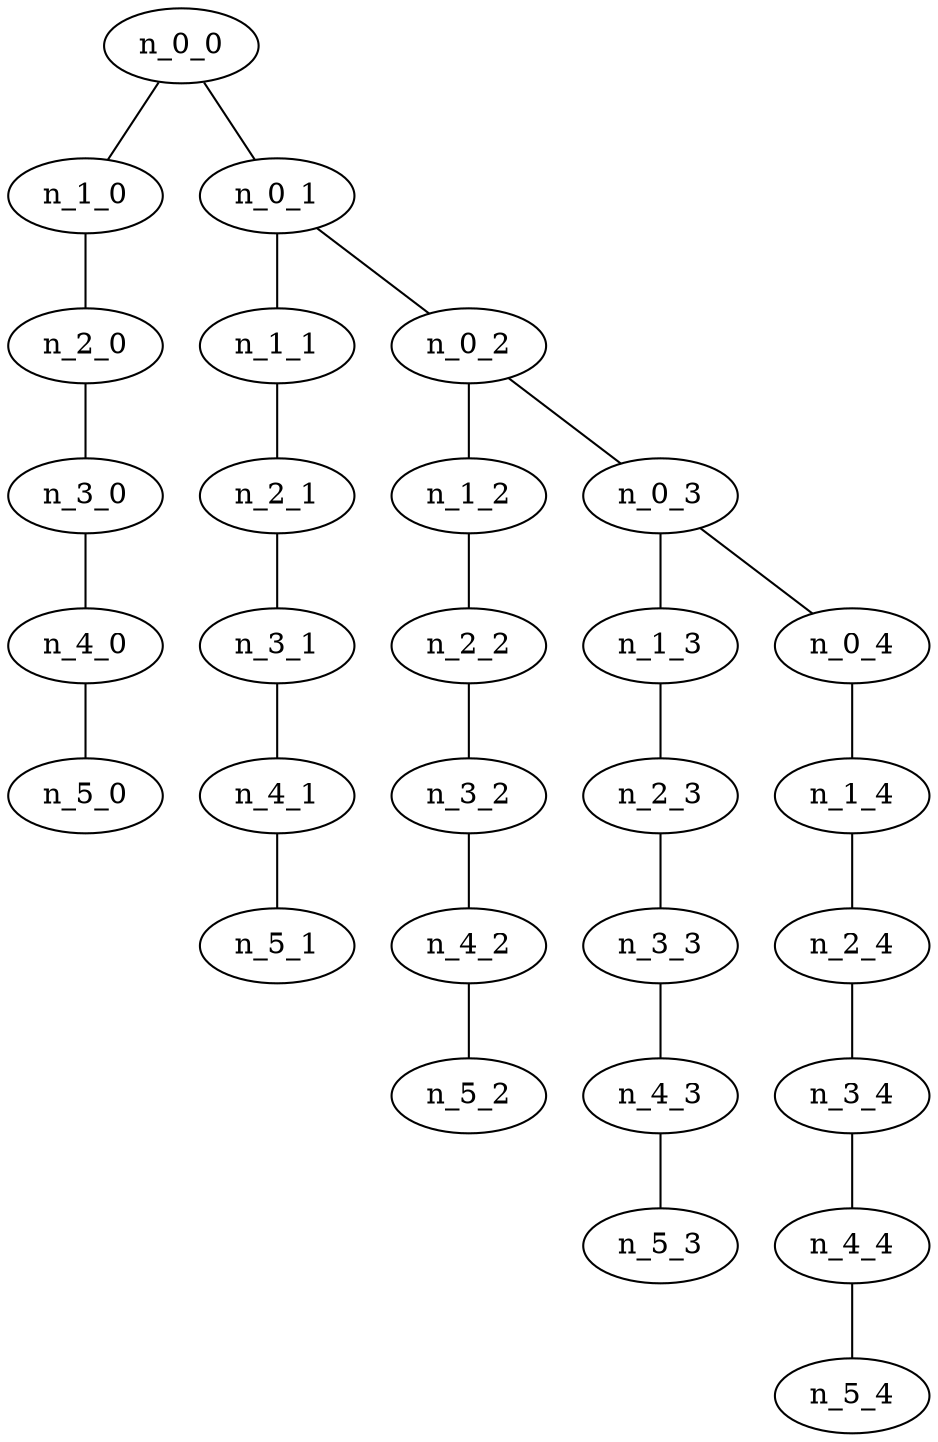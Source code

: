 graph grafoMalla_6_5_DFS_I  {
n_0_0;
n_1_0;
n_0_1;
n_1_1;
n_0_2;
n_1_2;
n_0_3;
n_1_3;
n_0_4;
n_1_4;
n_2_4;
n_3_4;
n_4_4;
n_5_4;
n_2_3;
n_3_3;
n_4_3;
n_5_3;
n_2_2;
n_3_2;
n_4_2;
n_5_2;
n_2_1;
n_3_1;
n_4_1;
n_5_1;
n_2_0;
n_3_0;
n_4_0;
n_5_0;
n_0_0 -- n_1_0;
n_0_0 -- n_0_1;
n_0_1 -- n_1_1;
n_0_1 -- n_0_2;
n_0_2 -- n_1_2;
n_0_2 -- n_0_3;
n_0_3 -- n_1_3;
n_0_3 -- n_0_4;
n_0_4 -- n_1_4;
n_1_4 -- n_2_4;
n_2_4 -- n_3_4;
n_3_4 -- n_4_4;
n_4_4 -- n_5_4;
n_1_3 -- n_2_3;
n_2_3 -- n_3_3;
n_3_3 -- n_4_3;
n_4_3 -- n_5_3;
n_1_2 -- n_2_2;
n_2_2 -- n_3_2;
n_3_2 -- n_4_2;
n_4_2 -- n_5_2;
n_1_1 -- n_2_1;
n_2_1 -- n_3_1;
n_3_1 -- n_4_1;
n_4_1 -- n_5_1;
n_1_0 -- n_2_0;
n_2_0 -- n_3_0;
n_3_0 -- n_4_0;
n_4_0 -- n_5_0;
}